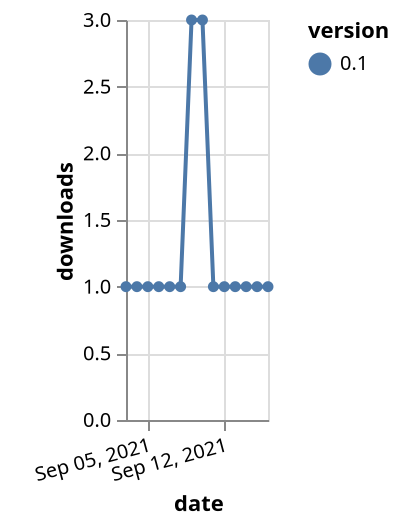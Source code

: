 {"$schema": "https://vega.github.io/schema/vega-lite/v5.json", "description": "A simple bar chart with embedded data.", "data": {"values": [{"date": "2021-09-03", "total": 594, "delta": 1, "version": "0.1"}, {"date": "2021-09-04", "total": 595, "delta": 1, "version": "0.1"}, {"date": "2021-09-05", "total": 596, "delta": 1, "version": "0.1"}, {"date": "2021-09-06", "total": 597, "delta": 1, "version": "0.1"}, {"date": "2021-09-07", "total": 598, "delta": 1, "version": "0.1"}, {"date": "2021-09-08", "total": 599, "delta": 1, "version": "0.1"}, {"date": "2021-09-09", "total": 602, "delta": 3, "version": "0.1"}, {"date": "2021-09-10", "total": 605, "delta": 3, "version": "0.1"}, {"date": "2021-09-11", "total": 606, "delta": 1, "version": "0.1"}, {"date": "2021-09-12", "total": 607, "delta": 1, "version": "0.1"}, {"date": "2021-09-13", "total": 608, "delta": 1, "version": "0.1"}, {"date": "2021-09-14", "total": 609, "delta": 1, "version": "0.1"}, {"date": "2021-09-15", "total": 610, "delta": 1, "version": "0.1"}, {"date": "2021-09-16", "total": 611, "delta": 1, "version": "0.1"}]}, "width": "container", "mark": {"type": "line", "point": {"filled": true}}, "encoding": {"x": {"field": "date", "type": "temporal", "timeUnit": "yearmonthdate", "title": "date", "axis": {"labelAngle": -15}}, "y": {"field": "delta", "type": "quantitative", "title": "downloads"}, "color": {"field": "version", "type": "nominal"}, "tooltip": {"field": "delta"}}}